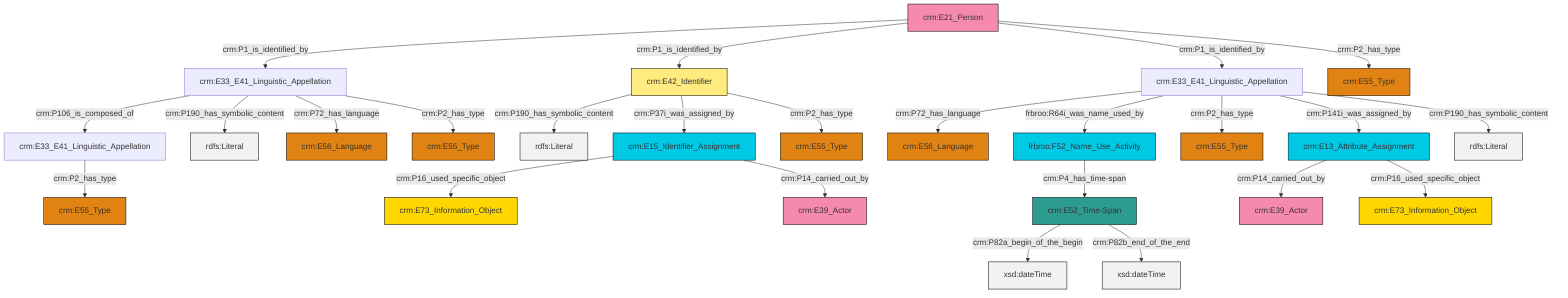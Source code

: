 graph TD
classDef Literal fill:#f2f2f2,stroke:#000000;
classDef CRM_Entity fill:#FFFFFF,stroke:#000000;
classDef Temporal_Entity fill:#00C9E6, stroke:#000000;
classDef Type fill:#E18312, stroke:#000000;
classDef Time-Span fill:#2C9C91, stroke:#000000;
classDef Appellation fill:#FFEB7F, stroke:#000000;
classDef Place fill:#008836, stroke:#000000;
classDef Persistent_Item fill:#B266B2, stroke:#000000;
classDef Conceptual_Object fill:#FFD700, stroke:#000000;
classDef Physical_Thing fill:#D2B48C, stroke:#000000;
classDef Actor fill:#f58aad, stroke:#000000;
classDef PC_Classes fill:#4ce600, stroke:#000000;
classDef Multi fill:#cccccc,stroke:#000000;

2["crm:E33_E41_Linguistic_Appellation"]:::Default -->|crm:P72_has_language| 3["crm:E56_Language"]:::Type
4["frbroo:F52_Name_Use_Activity"]:::Temporal_Entity -->|crm:P4_has_time-span| 5["crm:E52_Time-Span"]:::Time-Span
6["crm:E33_E41_Linguistic_Appellation"]:::Default -->|crm:P106_is_composed_of| 7["crm:E33_E41_Linguistic_Appellation"]:::Default
0["crm:E15_Identifier_Assignment"]:::Temporal_Entity -->|crm:P16_used_specific_object| 12["crm:E73_Information_Object"]:::Conceptual_Object
2["crm:E33_E41_Linguistic_Appellation"]:::Default -->|frbroo:R64i_was_name_used_by| 4["frbroo:F52_Name_Use_Activity"]:::Temporal_Entity
7["crm:E33_E41_Linguistic_Appellation"]:::Default -->|crm:P2_has_type| 8["crm:E55_Type"]:::Type
14["crm:E42_Identifier"]:::Appellation -->|crm:P190_has_symbolic_content| 15[rdfs:Literal]:::Literal
6["crm:E33_E41_Linguistic_Appellation"]:::Default -->|crm:P190_has_symbolic_content| 18[rdfs:Literal]:::Literal
14["crm:E42_Identifier"]:::Appellation -->|crm:P37i_was_assigned_by| 0["crm:E15_Identifier_Assignment"]:::Temporal_Entity
22["crm:E21_Person"]:::Actor -->|crm:P1_is_identified_by| 6["crm:E33_E41_Linguistic_Appellation"]:::Default
0["crm:E15_Identifier_Assignment"]:::Temporal_Entity -->|crm:P14_carried_out_by| 29["crm:E39_Actor"]:::Actor
5["crm:E52_Time-Span"]:::Time-Span -->|crm:P82a_begin_of_the_begin| 30[xsd:dateTime]:::Literal
31["crm:E13_Attribute_Assignment"]:::Temporal_Entity -->|crm:P14_carried_out_by| 26["crm:E39_Actor"]:::Actor
22["crm:E21_Person"]:::Actor -->|crm:P1_is_identified_by| 14["crm:E42_Identifier"]:::Appellation
6["crm:E33_E41_Linguistic_Appellation"]:::Default -->|crm:P72_has_language| 36["crm:E56_Language"]:::Type
22["crm:E21_Person"]:::Actor -->|crm:P1_is_identified_by| 2["crm:E33_E41_Linguistic_Appellation"]:::Default
2["crm:E33_E41_Linguistic_Appellation"]:::Default -->|crm:P2_has_type| 16["crm:E55_Type"]:::Type
31["crm:E13_Attribute_Assignment"]:::Temporal_Entity -->|crm:P16_used_specific_object| 10["crm:E73_Information_Object"]:::Conceptual_Object
14["crm:E42_Identifier"]:::Appellation -->|crm:P2_has_type| 33["crm:E55_Type"]:::Type
5["crm:E52_Time-Span"]:::Time-Span -->|crm:P82b_end_of_the_end| 42[xsd:dateTime]:::Literal
2["crm:E33_E41_Linguistic_Appellation"]:::Default -->|crm:P141i_was_assigned_by| 31["crm:E13_Attribute_Assignment"]:::Temporal_Entity
2["crm:E33_E41_Linguistic_Appellation"]:::Default -->|crm:P190_has_symbolic_content| 45[rdfs:Literal]:::Literal
22["crm:E21_Person"]:::Actor -->|crm:P2_has_type| 24["crm:E55_Type"]:::Type
6["crm:E33_E41_Linguistic_Appellation"]:::Default -->|crm:P2_has_type| 19["crm:E55_Type"]:::Type